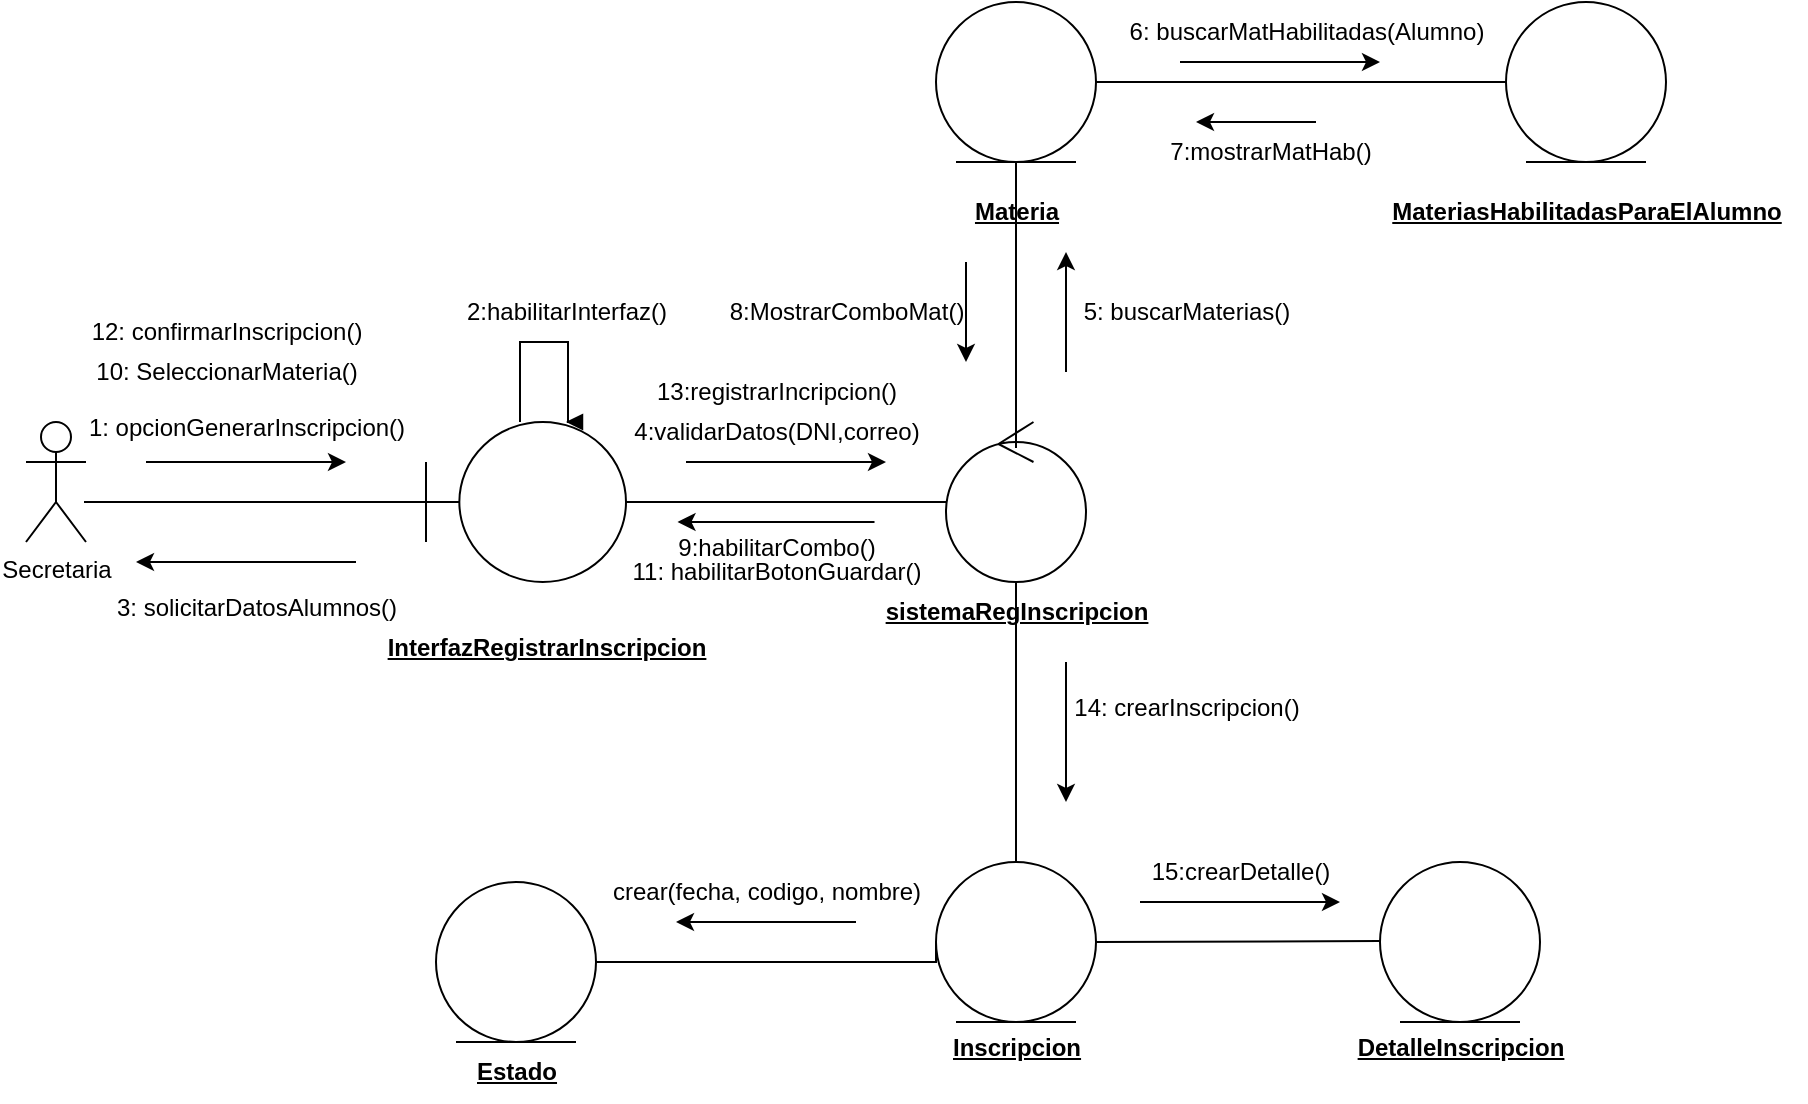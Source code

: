 <mxfile version="24.3.1" type="github">
  <diagram name="Página-1" id="ZS32G-OKurEUqZp5J7Ip">
    <mxGraphModel dx="1434" dy="774" grid="1" gridSize="10" guides="1" tooltips="1" connect="1" arrows="1" fold="1" page="1" pageScale="1" pageWidth="827" pageHeight="1169" math="0" shadow="0">
      <root>
        <mxCell id="0" />
        <mxCell id="1" parent="0" />
        <mxCell id="vR6RPHNOLwJnav721Kb6-1" value="&lt;div&gt;Secretaria&lt;/div&gt;&lt;div&gt;&lt;br&gt;&lt;/div&gt;" style="shape=umlActor;verticalLabelPosition=bottom;verticalAlign=top;html=1;" vertex="1" parent="1">
          <mxGeometry x="70" y="210" width="30" height="60" as="geometry" />
        </mxCell>
        <mxCell id="vR6RPHNOLwJnav721Kb6-2" value="&lt;div&gt;&lt;br&gt;&lt;/div&gt;" style="shape=umlBoundary;whiteSpace=wrap;html=1;" vertex="1" parent="1">
          <mxGeometry x="270" y="210" width="100" height="80" as="geometry" />
        </mxCell>
        <mxCell id="vR6RPHNOLwJnav721Kb6-3" value="" style="endArrow=none;html=1;edgeStyle=orthogonalEdgeStyle;rounded=0;entryX=0;entryY=0.488;entryDx=0;entryDy=0;entryPerimeter=0;" edge="1" parent="1" target="vR6RPHNOLwJnav721Kb6-2">
          <mxGeometry relative="1" as="geometry">
            <mxPoint x="99" y="250" as="sourcePoint" />
            <mxPoint x="490" y="400" as="targetPoint" />
            <Array as="points">
              <mxPoint x="270" y="250" />
              <mxPoint x="270" y="249" />
            </Array>
          </mxGeometry>
        </mxCell>
        <mxCell id="vR6RPHNOLwJnav721Kb6-11" value="" style="edgeStyle=none;orthogonalLoop=1;jettySize=auto;html=1;rounded=0;" edge="1" parent="1">
          <mxGeometry width="100" relative="1" as="geometry">
            <mxPoint x="130" y="230" as="sourcePoint" />
            <mxPoint x="230" y="230" as="targetPoint" />
            <Array as="points" />
          </mxGeometry>
        </mxCell>
        <mxCell id="vR6RPHNOLwJnav721Kb6-12" value="&lt;div&gt;1: opcionGenerarInscripcion()&lt;/div&gt;&lt;div&gt;&lt;br&gt;&lt;/div&gt;" style="text;html=1;align=center;verticalAlign=middle;resizable=0;points=[];autosize=1;strokeColor=none;fillColor=none;" vertex="1" parent="1">
          <mxGeometry x="85" y="200" width="190" height="40" as="geometry" />
        </mxCell>
        <mxCell id="vR6RPHNOLwJnav721Kb6-13" value="" style="ellipse;shape=umlControl;whiteSpace=wrap;html=1;" vertex="1" parent="1">
          <mxGeometry x="530" y="210" width="70" height="80" as="geometry" />
        </mxCell>
        <mxCell id="vR6RPHNOLwJnav721Kb6-14" value="" style="endArrow=none;html=1;edgeStyle=orthogonalEdgeStyle;rounded=0;" edge="1" parent="1">
          <mxGeometry relative="1" as="geometry">
            <mxPoint x="370" y="250" as="sourcePoint" />
            <mxPoint x="530" y="250" as="targetPoint" />
          </mxGeometry>
        </mxCell>
        <mxCell id="vR6RPHNOLwJnav721Kb6-17" value="" style="endArrow=block;endFill=1;html=1;edgeStyle=orthogonalEdgeStyle;align=left;verticalAlign=top;rounded=0;exitX=0.47;exitY=0;exitDx=0;exitDy=0;exitPerimeter=0;" edge="1" parent="1" source="vR6RPHNOLwJnav721Kb6-2">
          <mxGeometry x="-1" relative="1" as="geometry">
            <mxPoint x="320" y="189.5" as="sourcePoint" />
            <mxPoint x="340" y="210" as="targetPoint" />
            <Array as="points">
              <mxPoint x="317" y="170" />
              <mxPoint x="341" y="170" />
            </Array>
          </mxGeometry>
        </mxCell>
        <mxCell id="vR6RPHNOLwJnav721Kb6-19" value="&lt;div&gt;2:habilitarInterfaz()&lt;/div&gt;" style="text;html=1;align=center;verticalAlign=middle;resizable=0;points=[];autosize=1;strokeColor=none;fillColor=none;" vertex="1" parent="1">
          <mxGeometry x="280" y="140" width="120" height="30" as="geometry" />
        </mxCell>
        <mxCell id="vR6RPHNOLwJnav721Kb6-20" value="&lt;div&gt;&lt;b&gt;&lt;u&gt;InterfazRegistrarInscripcion&lt;/u&gt;&lt;/b&gt;&lt;/div&gt;" style="text;html=1;align=center;verticalAlign=middle;resizable=0;points=[];autosize=1;strokeColor=none;fillColor=none;" vertex="1" parent="1">
          <mxGeometry x="240" y="308" width="180" height="30" as="geometry" />
        </mxCell>
        <mxCell id="vR6RPHNOLwJnav721Kb6-23" value="&lt;div&gt;&lt;u&gt;&lt;b&gt;sistemaRegInscripcion&lt;/b&gt;&lt;/u&gt;&lt;/div&gt;" style="text;html=1;align=center;verticalAlign=middle;resizable=0;points=[];autosize=1;strokeColor=none;fillColor=none;" vertex="1" parent="1">
          <mxGeometry x="490" y="290" width="150" height="30" as="geometry" />
        </mxCell>
        <mxCell id="vR6RPHNOLwJnav721Kb6-27" value="" style="edgeStyle=none;orthogonalLoop=1;jettySize=auto;html=1;rounded=0;" edge="1" parent="1">
          <mxGeometry width="100" relative="1" as="geometry">
            <mxPoint x="235" y="280" as="sourcePoint" />
            <mxPoint x="125" y="280" as="targetPoint" />
            <Array as="points">
              <mxPoint x="185" y="280" />
            </Array>
          </mxGeometry>
        </mxCell>
        <mxCell id="vR6RPHNOLwJnav721Kb6-28" value="&lt;div&gt;3: solicitarDatosAlumnos()&lt;/div&gt;&lt;div&gt;&lt;br&gt;&lt;/div&gt;" style="text;html=1;align=center;verticalAlign=middle;resizable=0;points=[];autosize=1;strokeColor=none;fillColor=none;" vertex="1" parent="1">
          <mxGeometry x="100" y="290" width="170" height="40" as="geometry" />
        </mxCell>
        <mxCell id="vR6RPHNOLwJnav721Kb6-33" value="" style="edgeStyle=none;orthogonalLoop=1;jettySize=auto;html=1;rounded=0;" edge="1" parent="1">
          <mxGeometry width="100" relative="1" as="geometry">
            <mxPoint x="400" y="230" as="sourcePoint" />
            <mxPoint x="500" y="230" as="targetPoint" />
            <Array as="points" />
          </mxGeometry>
        </mxCell>
        <mxCell id="vR6RPHNOLwJnav721Kb6-34" value="4:validarDatos(DNI,correo)" style="text;html=1;align=center;verticalAlign=middle;resizable=0;points=[];autosize=1;strokeColor=none;fillColor=none;" vertex="1" parent="1">
          <mxGeometry x="360" y="200" width="170" height="30" as="geometry" />
        </mxCell>
        <mxCell id="vR6RPHNOLwJnav721Kb6-35" value="" style="ellipse;shape=umlEntity;whiteSpace=wrap;html=1;" vertex="1" parent="1">
          <mxGeometry x="525" y="430" width="80" height="80" as="geometry" />
        </mxCell>
        <mxCell id="vR6RPHNOLwJnav721Kb6-38" value="" style="endArrow=none;html=1;edgeStyle=orthogonalEdgeStyle;rounded=0;entryX=0.5;entryY=0;entryDx=0;entryDy=0;" edge="1" parent="1" source="vR6RPHNOLwJnav721Kb6-13" target="vR6RPHNOLwJnav721Kb6-35">
          <mxGeometry relative="1" as="geometry">
            <mxPoint x="380" y="340" as="sourcePoint" />
            <mxPoint x="540" y="340" as="targetPoint" />
          </mxGeometry>
        </mxCell>
        <mxCell id="vR6RPHNOLwJnav721Kb6-41" value="&lt;u&gt;&lt;b&gt;Inscripcion&lt;/b&gt;&lt;/u&gt;" style="text;html=1;align=center;verticalAlign=middle;resizable=0;points=[];autosize=1;strokeColor=none;fillColor=none;fontStyle=4" vertex="1" parent="1">
          <mxGeometry x="520" y="508" width="90" height="30" as="geometry" />
        </mxCell>
        <mxCell id="vR6RPHNOLwJnav721Kb6-42" value="" style="edgeStyle=none;orthogonalLoop=1;jettySize=auto;html=1;rounded=0;" edge="1" parent="1">
          <mxGeometry width="100" relative="1" as="geometry">
            <mxPoint x="590" y="330" as="sourcePoint" />
            <mxPoint x="590" y="400" as="targetPoint" />
            <Array as="points" />
          </mxGeometry>
        </mxCell>
        <mxCell id="vR6RPHNOLwJnav721Kb6-43" value="14: crearInscripcion()" style="text;html=1;align=center;verticalAlign=middle;resizable=0;points=[];autosize=1;strokeColor=none;fillColor=none;" vertex="1" parent="1">
          <mxGeometry x="580" y="338" width="140" height="30" as="geometry" />
        </mxCell>
        <mxCell id="vR6RPHNOLwJnav721Kb6-45" value="" style="ellipse;shape=umlEntity;whiteSpace=wrap;html=1;" vertex="1" parent="1">
          <mxGeometry x="747" y="430" width="80" height="80" as="geometry" />
        </mxCell>
        <mxCell id="vR6RPHNOLwJnav721Kb6-46" value="DetalleInscripcion" style="text;html=1;align=center;verticalAlign=middle;resizable=0;points=[];autosize=1;strokeColor=none;fillColor=none;fontStyle=5" vertex="1" parent="1">
          <mxGeometry x="727" y="508" width="120" height="30" as="geometry" />
        </mxCell>
        <mxCell id="vR6RPHNOLwJnav721Kb6-47" value="" style="endArrow=none;html=1;edgeStyle=orthogonalEdgeStyle;rounded=0;exitX=1;exitY=0.5;exitDx=0;exitDy=0;" edge="1" parent="1" source="vR6RPHNOLwJnav721Kb6-35">
          <mxGeometry relative="1" as="geometry">
            <mxPoint x="610" y="470" as="sourcePoint" />
            <mxPoint x="747" y="469.5" as="targetPoint" />
          </mxGeometry>
        </mxCell>
        <mxCell id="vR6RPHNOLwJnav721Kb6-50" value="" style="edgeStyle=none;orthogonalLoop=1;jettySize=auto;html=1;rounded=0;" edge="1" parent="1">
          <mxGeometry width="100" relative="1" as="geometry">
            <mxPoint x="627" y="450" as="sourcePoint" />
            <mxPoint x="727" y="450" as="targetPoint" />
            <Array as="points" />
          </mxGeometry>
        </mxCell>
        <mxCell id="vR6RPHNOLwJnav721Kb6-51" value="15:crearDetalle()" style="text;html=1;align=center;verticalAlign=middle;resizable=0;points=[];autosize=1;strokeColor=none;fillColor=none;" vertex="1" parent="1">
          <mxGeometry x="617" y="420" width="120" height="30" as="geometry" />
        </mxCell>
        <mxCell id="vR6RPHNOLwJnav721Kb6-61" value="" style="edgeStyle=none;orthogonalLoop=1;jettySize=auto;html=1;rounded=0;" edge="1" parent="1">
          <mxGeometry width="100" relative="1" as="geometry">
            <mxPoint x="420" y="450" as="sourcePoint" />
            <mxPoint x="420" y="450" as="targetPoint" />
            <Array as="points" />
          </mxGeometry>
        </mxCell>
        <mxCell id="vR6RPHNOLwJnav721Kb6-62" value="" style="ellipse;shape=umlEntity;whiteSpace=wrap;html=1;" vertex="1" parent="1">
          <mxGeometry x="525" width="80" height="80" as="geometry" />
        </mxCell>
        <mxCell id="vR6RPHNOLwJnav721Kb6-63" value="" style="endArrow=none;html=1;edgeStyle=orthogonalEdgeStyle;rounded=0;exitX=0.5;exitY=0.163;exitDx=0;exitDy=0;exitPerimeter=0;entryX=0.5;entryY=1;entryDx=0;entryDy=0;" edge="1" parent="1" source="vR6RPHNOLwJnav721Kb6-13" target="vR6RPHNOLwJnav721Kb6-62">
          <mxGeometry relative="1" as="geometry">
            <mxPoint x="550" y="154.5" as="sourcePoint" />
            <mxPoint x="710" y="154.5" as="targetPoint" />
          </mxGeometry>
        </mxCell>
        <mxCell id="vR6RPHNOLwJnav721Kb6-66" value="" style="edgeStyle=none;orthogonalLoop=1;jettySize=auto;html=1;rounded=0;" edge="1" parent="1">
          <mxGeometry width="100" relative="1" as="geometry">
            <mxPoint x="590" y="185" as="sourcePoint" />
            <mxPoint x="590" y="125" as="targetPoint" />
            <Array as="points" />
          </mxGeometry>
        </mxCell>
        <mxCell id="vR6RPHNOLwJnav721Kb6-67" value="Materia" style="text;html=1;align=center;verticalAlign=middle;resizable=0;points=[];autosize=1;strokeColor=none;fillColor=none;fontStyle=5" vertex="1" parent="1">
          <mxGeometry x="535" y="90" width="60" height="30" as="geometry" />
        </mxCell>
        <mxCell id="vR6RPHNOLwJnav721Kb6-68" value="" style="ellipse;shape=umlEntity;whiteSpace=wrap;html=1;" vertex="1" parent="1">
          <mxGeometry x="810" width="80" height="80" as="geometry" />
        </mxCell>
        <mxCell id="vR6RPHNOLwJnav721Kb6-69" value="&lt;b&gt;&lt;u&gt;MateriasHabilitadasParaElAlumno&lt;/u&gt;&lt;/b&gt;" style="text;html=1;align=center;verticalAlign=middle;resizable=0;points=[];autosize=1;strokeColor=none;fillColor=none;" vertex="1" parent="1">
          <mxGeometry x="740" y="90" width="220" height="30" as="geometry" />
        </mxCell>
        <mxCell id="vR6RPHNOLwJnav721Kb6-70" value="5: buscarMaterias()" style="text;html=1;align=center;verticalAlign=middle;resizable=0;points=[];autosize=1;strokeColor=none;fillColor=none;" vertex="1" parent="1">
          <mxGeometry x="585" y="140" width="130" height="30" as="geometry" />
        </mxCell>
        <mxCell id="vR6RPHNOLwJnav721Kb6-71" value="" style="endArrow=none;html=1;edgeStyle=orthogonalEdgeStyle;rounded=0;entryX=0;entryY=0.5;entryDx=0;entryDy=0;exitX=1;exitY=0.5;exitDx=0;exitDy=0;" edge="1" parent="1" source="vR6RPHNOLwJnav721Kb6-62" target="vR6RPHNOLwJnav721Kb6-68">
          <mxGeometry relative="1" as="geometry">
            <mxPoint x="610" y="49.5" as="sourcePoint" />
            <mxPoint x="770" y="49.5" as="targetPoint" />
          </mxGeometry>
        </mxCell>
        <mxCell id="vR6RPHNOLwJnav721Kb6-74" value="" style="edgeStyle=none;orthogonalLoop=1;jettySize=auto;html=1;rounded=0;" edge="1" parent="1">
          <mxGeometry width="100" relative="1" as="geometry">
            <mxPoint x="647" y="30" as="sourcePoint" />
            <mxPoint x="747" y="30" as="targetPoint" />
            <Array as="points" />
          </mxGeometry>
        </mxCell>
        <mxCell id="vR6RPHNOLwJnav721Kb6-75" value="6: buscarMatHabilitadas(Alumno)" style="text;html=1;align=center;verticalAlign=middle;resizable=0;points=[];autosize=1;strokeColor=none;fillColor=none;" vertex="1" parent="1">
          <mxGeometry x="605" width="210" height="30" as="geometry" />
        </mxCell>
        <mxCell id="vR6RPHNOLwJnav721Kb6-78" value="" style="edgeStyle=none;orthogonalLoop=1;jettySize=auto;html=1;rounded=0;" edge="1" parent="1">
          <mxGeometry width="100" relative="1" as="geometry">
            <mxPoint x="715" y="60" as="sourcePoint" />
            <mxPoint x="655" y="60" as="targetPoint" />
            <Array as="points" />
          </mxGeometry>
        </mxCell>
        <mxCell id="vR6RPHNOLwJnav721Kb6-79" value="7:mostrarMatHab()" style="text;html=1;align=center;verticalAlign=middle;resizable=0;points=[];autosize=1;strokeColor=none;fillColor=none;" vertex="1" parent="1">
          <mxGeometry x="627" y="60" width="130" height="30" as="geometry" />
        </mxCell>
        <mxCell id="vR6RPHNOLwJnav721Kb6-82" value="" style="edgeStyle=none;orthogonalLoop=1;jettySize=auto;html=1;rounded=0;" edge="1" parent="1">
          <mxGeometry width="100" relative="1" as="geometry">
            <mxPoint x="540" y="130" as="sourcePoint" />
            <mxPoint x="540" y="180" as="targetPoint" />
            <Array as="points" />
          </mxGeometry>
        </mxCell>
        <mxCell id="vR6RPHNOLwJnav721Kb6-83" value="8:MostrarComboMat()" style="text;html=1;align=center;verticalAlign=middle;resizable=0;points=[];autosize=1;strokeColor=none;fillColor=none;" vertex="1" parent="1">
          <mxGeometry x="410" y="140" width="140" height="30" as="geometry" />
        </mxCell>
        <mxCell id="vR6RPHNOLwJnav721Kb6-86" value="" style="edgeStyle=none;orthogonalLoop=1;jettySize=auto;html=1;rounded=0;" edge="1" parent="1">
          <mxGeometry width="100" relative="1" as="geometry">
            <mxPoint x="494.25" y="260" as="sourcePoint" />
            <mxPoint x="395.75" y="260" as="targetPoint" />
            <Array as="points" />
          </mxGeometry>
        </mxCell>
        <mxCell id="vR6RPHNOLwJnav721Kb6-87" value="9:habilitarCombo()" style="text;html=1;align=center;verticalAlign=middle;resizable=0;points=[];autosize=1;strokeColor=none;fillColor=none;" vertex="1" parent="1">
          <mxGeometry x="380" y="258" width="130" height="30" as="geometry" />
        </mxCell>
        <mxCell id="vR6RPHNOLwJnav721Kb6-88" value="10: SeleccionarMateria()" style="text;html=1;align=center;verticalAlign=middle;resizable=0;points=[];autosize=1;strokeColor=none;fillColor=none;" vertex="1" parent="1">
          <mxGeometry x="90" y="170" width="160" height="30" as="geometry" />
        </mxCell>
        <mxCell id="vR6RPHNOLwJnav721Kb6-89" value="11: habilitarBotonGuardar()" style="text;html=1;align=center;verticalAlign=middle;resizable=0;points=[];autosize=1;strokeColor=none;fillColor=none;" vertex="1" parent="1">
          <mxGeometry x="360" y="270" width="170" height="30" as="geometry" />
        </mxCell>
        <mxCell id="vR6RPHNOLwJnav721Kb6-90" value="12: confirmarInscripcion()" style="text;html=1;align=center;verticalAlign=middle;resizable=0;points=[];autosize=1;strokeColor=none;fillColor=none;" vertex="1" parent="1">
          <mxGeometry x="90" y="150" width="160" height="30" as="geometry" />
        </mxCell>
        <mxCell id="vR6RPHNOLwJnav721Kb6-91" value="13:registrarIncripcion()" style="text;html=1;align=center;verticalAlign=middle;resizable=0;points=[];autosize=1;strokeColor=none;fillColor=none;" vertex="1" parent="1">
          <mxGeometry x="370" y="180" width="150" height="30" as="geometry" />
        </mxCell>
        <mxCell id="vR6RPHNOLwJnav721Kb6-92" value="" style="ellipse;shape=umlEntity;whiteSpace=wrap;html=1;" vertex="1" parent="1">
          <mxGeometry x="275" y="440" width="80" height="80" as="geometry" />
        </mxCell>
        <mxCell id="vR6RPHNOLwJnav721Kb6-93" value="Estado" style="text;html=1;align=center;verticalAlign=middle;resizable=0;points=[];autosize=1;strokeColor=none;fillColor=none;fontStyle=5" vertex="1" parent="1">
          <mxGeometry x="285" y="520" width="60" height="30" as="geometry" />
        </mxCell>
        <mxCell id="vR6RPHNOLwJnav721Kb6-94" value="" style="endArrow=none;html=1;edgeStyle=orthogonalEdgeStyle;rounded=0;entryX=0;entryY=0.5;entryDx=0;entryDy=0;exitX=1;exitY=0.5;exitDx=0;exitDy=0;" edge="1" parent="1" source="vR6RPHNOLwJnav721Kb6-92" target="vR6RPHNOLwJnav721Kb6-35">
          <mxGeometry relative="1" as="geometry">
            <mxPoint x="400" y="479.5" as="sourcePoint" />
            <mxPoint x="520" y="480" as="targetPoint" />
            <Array as="points">
              <mxPoint x="400" y="480" />
              <mxPoint x="525" y="480" />
            </Array>
          </mxGeometry>
        </mxCell>
        <mxCell id="vR6RPHNOLwJnav721Kb6-97" value="" style="edgeStyle=none;orthogonalLoop=1;jettySize=auto;html=1;rounded=0;" edge="1" parent="1">
          <mxGeometry width="100" relative="1" as="geometry">
            <mxPoint x="485" y="460" as="sourcePoint" />
            <mxPoint x="395" y="460" as="targetPoint" />
            <Array as="points" />
          </mxGeometry>
        </mxCell>
        <mxCell id="vR6RPHNOLwJnav721Kb6-99" value="crear(fecha, codigo, nombre)" style="text;html=1;align=center;verticalAlign=middle;resizable=0;points=[];autosize=1;strokeColor=none;fillColor=none;" vertex="1" parent="1">
          <mxGeometry x="350" y="430" width="180" height="30" as="geometry" />
        </mxCell>
      </root>
    </mxGraphModel>
  </diagram>
</mxfile>

